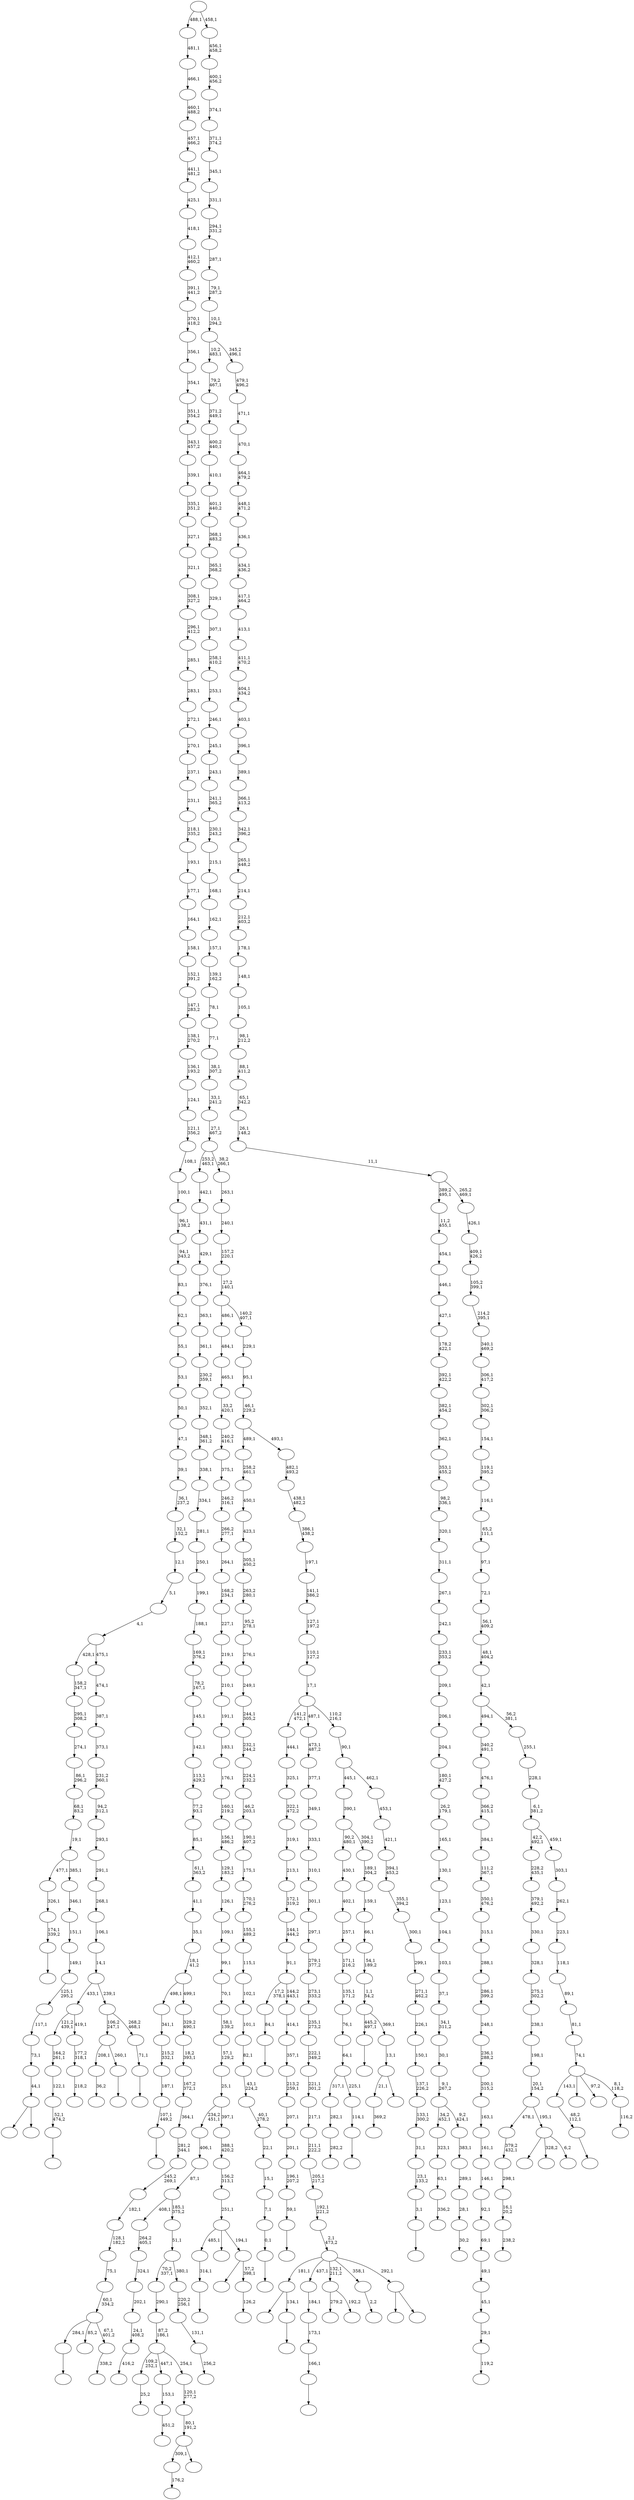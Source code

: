 digraph T {
	550 [label=""]
	549 [label=""]
	548 [label=""]
	547 [label=""]
	546 [label=""]
	545 [label=""]
	544 [label=""]
	543 [label=""]
	542 [label=""]
	541 [label=""]
	540 [label=""]
	539 [label=""]
	538 [label=""]
	537 [label=""]
	536 [label=""]
	535 [label=""]
	534 [label=""]
	533 [label=""]
	532 [label=""]
	531 [label=""]
	530 [label=""]
	529 [label=""]
	528 [label=""]
	527 [label=""]
	526 [label=""]
	525 [label=""]
	524 [label=""]
	523 [label=""]
	522 [label=""]
	521 [label=""]
	520 [label=""]
	519 [label=""]
	518 [label=""]
	517 [label=""]
	516 [label=""]
	515 [label=""]
	514 [label=""]
	513 [label=""]
	512 [label=""]
	511 [label=""]
	510 [label=""]
	509 [label=""]
	508 [label=""]
	507 [label=""]
	506 [label=""]
	505 [label=""]
	504 [label=""]
	503 [label=""]
	502 [label=""]
	501 [label=""]
	500 [label=""]
	499 [label=""]
	498 [label=""]
	497 [label=""]
	496 [label=""]
	495 [label=""]
	494 [label=""]
	493 [label=""]
	492 [label=""]
	491 [label=""]
	490 [label=""]
	489 [label=""]
	488 [label=""]
	487 [label=""]
	486 [label=""]
	485 [label=""]
	484 [label=""]
	483 [label=""]
	482 [label=""]
	481 [label=""]
	480 [label=""]
	479 [label=""]
	478 [label=""]
	477 [label=""]
	476 [label=""]
	475 [label=""]
	474 [label=""]
	473 [label=""]
	472 [label=""]
	471 [label=""]
	470 [label=""]
	469 [label=""]
	468 [label=""]
	467 [label=""]
	466 [label=""]
	465 [label=""]
	464 [label=""]
	463 [label=""]
	462 [label=""]
	461 [label=""]
	460 [label=""]
	459 [label=""]
	458 [label=""]
	457 [label=""]
	456 [label=""]
	455 [label=""]
	454 [label=""]
	453 [label=""]
	452 [label=""]
	451 [label=""]
	450 [label=""]
	449 [label=""]
	448 [label=""]
	447 [label=""]
	446 [label=""]
	445 [label=""]
	444 [label=""]
	443 [label=""]
	442 [label=""]
	441 [label=""]
	440 [label=""]
	439 [label=""]
	438 [label=""]
	437 [label=""]
	436 [label=""]
	435 [label=""]
	434 [label=""]
	433 [label=""]
	432 [label=""]
	431 [label=""]
	430 [label=""]
	429 [label=""]
	428 [label=""]
	427 [label=""]
	426 [label=""]
	425 [label=""]
	424 [label=""]
	423 [label=""]
	422 [label=""]
	421 [label=""]
	420 [label=""]
	419 [label=""]
	418 [label=""]
	417 [label=""]
	416 [label=""]
	415 [label=""]
	414 [label=""]
	413 [label=""]
	412 [label=""]
	411 [label=""]
	410 [label=""]
	409 [label=""]
	408 [label=""]
	407 [label=""]
	406 [label=""]
	405 [label=""]
	404 [label=""]
	403 [label=""]
	402 [label=""]
	401 [label=""]
	400 [label=""]
	399 [label=""]
	398 [label=""]
	397 [label=""]
	396 [label=""]
	395 [label=""]
	394 [label=""]
	393 [label=""]
	392 [label=""]
	391 [label=""]
	390 [label=""]
	389 [label=""]
	388 [label=""]
	387 [label=""]
	386 [label=""]
	385 [label=""]
	384 [label=""]
	383 [label=""]
	382 [label=""]
	381 [label=""]
	380 [label=""]
	379 [label=""]
	378 [label=""]
	377 [label=""]
	376 [label=""]
	375 [label=""]
	374 [label=""]
	373 [label=""]
	372 [label=""]
	371 [label=""]
	370 [label=""]
	369 [label=""]
	368 [label=""]
	367 [label=""]
	366 [label=""]
	365 [label=""]
	364 [label=""]
	363 [label=""]
	362 [label=""]
	361 [label=""]
	360 [label=""]
	359 [label=""]
	358 [label=""]
	357 [label=""]
	356 [label=""]
	355 [label=""]
	354 [label=""]
	353 [label=""]
	352 [label=""]
	351 [label=""]
	350 [label=""]
	349 [label=""]
	348 [label=""]
	347 [label=""]
	346 [label=""]
	345 [label=""]
	344 [label=""]
	343 [label=""]
	342 [label=""]
	341 [label=""]
	340 [label=""]
	339 [label=""]
	338 [label=""]
	337 [label=""]
	336 [label=""]
	335 [label=""]
	334 [label=""]
	333 [label=""]
	332 [label=""]
	331 [label=""]
	330 [label=""]
	329 [label=""]
	328 [label=""]
	327 [label=""]
	326 [label=""]
	325 [label=""]
	324 [label=""]
	323 [label=""]
	322 [label=""]
	321 [label=""]
	320 [label=""]
	319 [label=""]
	318 [label=""]
	317 [label=""]
	316 [label=""]
	315 [label=""]
	314 [label=""]
	313 [label=""]
	312 [label=""]
	311 [label=""]
	310 [label=""]
	309 [label=""]
	308 [label=""]
	307 [label=""]
	306 [label=""]
	305 [label=""]
	304 [label=""]
	303 [label=""]
	302 [label=""]
	301 [label=""]
	300 [label=""]
	299 [label=""]
	298 [label=""]
	297 [label=""]
	296 [label=""]
	295 [label=""]
	294 [label=""]
	293 [label=""]
	292 [label=""]
	291 [label=""]
	290 [label=""]
	289 [label=""]
	288 [label=""]
	287 [label=""]
	286 [label=""]
	285 [label=""]
	284 [label=""]
	283 [label=""]
	282 [label=""]
	281 [label=""]
	280 [label=""]
	279 [label=""]
	278 [label=""]
	277 [label=""]
	276 [label=""]
	275 [label=""]
	274 [label=""]
	273 [label=""]
	272 [label=""]
	271 [label=""]
	270 [label=""]
	269 [label=""]
	268 [label=""]
	267 [label=""]
	266 [label=""]
	265 [label=""]
	264 [label=""]
	263 [label=""]
	262 [label=""]
	261 [label=""]
	260 [label=""]
	259 [label=""]
	258 [label=""]
	257 [label=""]
	256 [label=""]
	255 [label=""]
	254 [label=""]
	253 [label=""]
	252 [label=""]
	251 [label=""]
	250 [label=""]
	249 [label=""]
	248 [label=""]
	247 [label=""]
	246 [label=""]
	245 [label=""]
	244 [label=""]
	243 [label=""]
	242 [label=""]
	241 [label=""]
	240 [label=""]
	239 [label=""]
	238 [label=""]
	237 [label=""]
	236 [label=""]
	235 [label=""]
	234 [label=""]
	233 [label=""]
	232 [label=""]
	231 [label=""]
	230 [label=""]
	229 [label=""]
	228 [label=""]
	227 [label=""]
	226 [label=""]
	225 [label=""]
	224 [label=""]
	223 [label=""]
	222 [label=""]
	221 [label=""]
	220 [label=""]
	219 [label=""]
	218 [label=""]
	217 [label=""]
	216 [label=""]
	215 [label=""]
	214 [label=""]
	213 [label=""]
	212 [label=""]
	211 [label=""]
	210 [label=""]
	209 [label=""]
	208 [label=""]
	207 [label=""]
	206 [label=""]
	205 [label=""]
	204 [label=""]
	203 [label=""]
	202 [label=""]
	201 [label=""]
	200 [label=""]
	199 [label=""]
	198 [label=""]
	197 [label=""]
	196 [label=""]
	195 [label=""]
	194 [label=""]
	193 [label=""]
	192 [label=""]
	191 [label=""]
	190 [label=""]
	189 [label=""]
	188 [label=""]
	187 [label=""]
	186 [label=""]
	185 [label=""]
	184 [label=""]
	183 [label=""]
	182 [label=""]
	181 [label=""]
	180 [label=""]
	179 [label=""]
	178 [label=""]
	177 [label=""]
	176 [label=""]
	175 [label=""]
	174 [label=""]
	173 [label=""]
	172 [label=""]
	171 [label=""]
	170 [label=""]
	169 [label=""]
	168 [label=""]
	167 [label=""]
	166 [label=""]
	165 [label=""]
	164 [label=""]
	163 [label=""]
	162 [label=""]
	161 [label=""]
	160 [label=""]
	159 [label=""]
	158 [label=""]
	157 [label=""]
	156 [label=""]
	155 [label=""]
	154 [label=""]
	153 [label=""]
	152 [label=""]
	151 [label=""]
	150 [label=""]
	149 [label=""]
	148 [label=""]
	147 [label=""]
	146 [label=""]
	145 [label=""]
	144 [label=""]
	143 [label=""]
	142 [label=""]
	141 [label=""]
	140 [label=""]
	139 [label=""]
	138 [label=""]
	137 [label=""]
	136 [label=""]
	135 [label=""]
	134 [label=""]
	133 [label=""]
	132 [label=""]
	131 [label=""]
	130 [label=""]
	129 [label=""]
	128 [label=""]
	127 [label=""]
	126 [label=""]
	125 [label=""]
	124 [label=""]
	123 [label=""]
	122 [label=""]
	121 [label=""]
	120 [label=""]
	119 [label=""]
	118 [label=""]
	117 [label=""]
	116 [label=""]
	115 [label=""]
	114 [label=""]
	113 [label=""]
	112 [label=""]
	111 [label=""]
	110 [label=""]
	109 [label=""]
	108 [label=""]
	107 [label=""]
	106 [label=""]
	105 [label=""]
	104 [label=""]
	103 [label=""]
	102 [label=""]
	101 [label=""]
	100 [label=""]
	99 [label=""]
	98 [label=""]
	97 [label=""]
	96 [label=""]
	95 [label=""]
	94 [label=""]
	93 [label=""]
	92 [label=""]
	91 [label=""]
	90 [label=""]
	89 [label=""]
	88 [label=""]
	87 [label=""]
	86 [label=""]
	85 [label=""]
	84 [label=""]
	83 [label=""]
	82 [label=""]
	81 [label=""]
	80 [label=""]
	79 [label=""]
	78 [label=""]
	77 [label=""]
	76 [label=""]
	75 [label=""]
	74 [label=""]
	73 [label=""]
	72 [label=""]
	71 [label=""]
	70 [label=""]
	69 [label=""]
	68 [label=""]
	67 [label=""]
	66 [label=""]
	65 [label=""]
	64 [label=""]
	63 [label=""]
	62 [label=""]
	61 [label=""]
	60 [label=""]
	59 [label=""]
	58 [label=""]
	57 [label=""]
	56 [label=""]
	55 [label=""]
	54 [label=""]
	53 [label=""]
	52 [label=""]
	51 [label=""]
	50 [label=""]
	49 [label=""]
	48 [label=""]
	47 [label=""]
	46 [label=""]
	45 [label=""]
	44 [label=""]
	43 [label=""]
	42 [label=""]
	41 [label=""]
	40 [label=""]
	39 [label=""]
	38 [label=""]
	37 [label=""]
	36 [label=""]
	35 [label=""]
	34 [label=""]
	33 [label=""]
	32 [label=""]
	31 [label=""]
	30 [label=""]
	29 [label=""]
	28 [label=""]
	27 [label=""]
	26 [label=""]
	25 [label=""]
	24 [label=""]
	23 [label=""]
	22 [label=""]
	21 [label=""]
	20 [label=""]
	19 [label=""]
	18 [label=""]
	17 [label=""]
	16 [label=""]
	15 [label=""]
	14 [label=""]
	13 [label=""]
	12 [label=""]
	11 [label=""]
	10 [label=""]
	9 [label=""]
	8 [label=""]
	7 [label=""]
	6 [label=""]
	5 [label=""]
	4 [label=""]
	3 [label=""]
	2 [label=""]
	1 [label=""]
	0 [label=""]
	548 -> 549 [label=""]
	547 -> 548 [label="314,1"]
	544 -> 545 [label="238,2"]
	543 -> 544 [label="16,1\n20,2"]
	542 -> 543 [label="298,1"]
	541 -> 542 [label="379,2\n432,1"]
	539 -> 540 [label=""]
	537 -> 538 [label=""]
	536 -> 537 [label="107,1\n449,2"]
	535 -> 536 [label="187,1"]
	534 -> 535 [label="215,2\n332,1"]
	533 -> 534 [label="341,1"]
	531 -> 532 [label=""]
	530 -> 531 [label="84,1"]
	528 -> 529 [label="25,2"]
	524 -> 525 [label=""]
	523 -> 524 [label="59,1"]
	522 -> 523 [label="196,1\n207,2"]
	521 -> 522 [label="201,1"]
	520 -> 521 [label="207,1"]
	519 -> 520 [label="213,2\n259,1"]
	518 -> 519 [label="357,1"]
	517 -> 518 [label="414,1"]
	516 -> 530 [label="17,2\n378,1"]
	516 -> 517 [label="144,2\n443,1"]
	515 -> 516 [label="91,1"]
	514 -> 515 [label="144,1\n444,2"]
	513 -> 514 [label="172,1\n319,2"]
	512 -> 513 [label="213,1"]
	511 -> 512 [label="319,1"]
	510 -> 511 [label="322,1\n472,2"]
	509 -> 510 [label="325,1"]
	508 -> 509 [label="444,1"]
	506 -> 507 [label=""]
	505 -> 506 [label="52,1\n474,2"]
	504 -> 505 [label="122,1"]
	503 -> 504 [label="164,2\n261,1"]
	500 -> 501 [label=""]
	499 -> 500 [label="174,1\n339,2"]
	498 -> 499 [label="326,1"]
	495 -> 496 [label="369,2"]
	493 -> 494 [label="282,2"]
	492 -> 493 [label="282,1"]
	490 -> 491 [label=""]
	489 -> 490 [label="48,2\n112,1"]
	487 -> 488 [label=""]
	486 -> 497 [label=""]
	486 -> 487 [label="134,1"]
	484 -> 485 [label="119,2"]
	483 -> 484 [label="29,1"]
	482 -> 483 [label="45,1"]
	481 -> 482 [label="49,1"]
	480 -> 481 [label="69,1"]
	479 -> 480 [label="92,1"]
	478 -> 479 [label="146,1"]
	477 -> 478 [label="161,1"]
	476 -> 477 [label="163,1"]
	475 -> 476 [label="200,1\n315,2"]
	474 -> 475 [label="236,1\n288,2"]
	473 -> 474 [label="248,1"]
	472 -> 473 [label="286,1\n399,2"]
	471 -> 472 [label="288,1"]
	470 -> 471 [label="315,1"]
	469 -> 470 [label="350,1\n476,2"]
	468 -> 469 [label="111,2\n367,1"]
	467 -> 468 [label="384,1"]
	466 -> 467 [label="366,2\n415,1"]
	465 -> 466 [label="476,1"]
	464 -> 465 [label="340,2\n491,1"]
	462 -> 463 [label="36,2"]
	460 -> 461 [label="338,2"]
	459 -> 539 [label="284,1"]
	459 -> 526 [label="85,2"]
	459 -> 460 [label="67,1\n401,2"]
	458 -> 459 [label="60,1\n334,2"]
	457 -> 458 [label="75,1"]
	456 -> 457 [label="128,1\n182,2"]
	455 -> 456 [label="182,1"]
	454 -> 455 [label="245,2\n269,1"]
	453 -> 454 [label="281,2\n344,1"]
	452 -> 453 [label="364,1"]
	451 -> 452 [label="167,2\n372,1"]
	450 -> 451 [label="18,2\n393,1"]
	449 -> 450 [label="329,2\n490,1"]
	448 -> 533 [label="498,1"]
	448 -> 449 [label="499,1"]
	447 -> 448 [label="18,1\n41,2"]
	446 -> 447 [label="35,1"]
	445 -> 446 [label="41,1"]
	444 -> 445 [label="61,1\n363,2"]
	443 -> 444 [label="85,1"]
	442 -> 443 [label="77,2\n93,1"]
	441 -> 442 [label="113,1\n429,2"]
	440 -> 441 [label="142,1"]
	439 -> 440 [label="145,1"]
	438 -> 439 [label="78,2\n167,1"]
	437 -> 438 [label="169,1\n376,2"]
	436 -> 437 [label="188,1"]
	435 -> 436 [label="199,1"]
	434 -> 435 [label="250,1"]
	433 -> 434 [label="281,1"]
	432 -> 433 [label="334,1"]
	431 -> 432 [label="338,1"]
	430 -> 431 [label="348,1\n361,2"]
	429 -> 430 [label="352,1"]
	428 -> 429 [label="230,2\n359,1"]
	427 -> 428 [label="361,1"]
	426 -> 427 [label="363,1"]
	425 -> 426 [label="376,1"]
	424 -> 425 [label="429,1"]
	423 -> 424 [label="431,1"]
	422 -> 423 [label="442,1"]
	420 -> 421 [label="218,2"]
	419 -> 420 [label="177,2\n318,1"]
	418 -> 503 [label="121,2\n439,1"]
	418 -> 419 [label="419,1"]
	415 -> 416 [label=""]
	414 -> 415 [label="0,1"]
	413 -> 414 [label="7,1"]
	412 -> 413 [label="15,1"]
	411 -> 412 [label="22,1"]
	410 -> 411 [label="40,1\n278,2"]
	409 -> 410 [label="43,1\n224,2"]
	408 -> 409 [label="82,1"]
	407 -> 408 [label="101,1"]
	406 -> 407 [label="102,1"]
	405 -> 406 [label="115,1"]
	404 -> 405 [label="155,1\n489,2"]
	403 -> 404 [label="170,1\n276,2"]
	402 -> 403 [label="175,1"]
	401 -> 402 [label="190,1\n407,2"]
	400 -> 401 [label="46,2\n203,1"]
	399 -> 400 [label="224,1\n232,2"]
	398 -> 399 [label="232,1\n244,2"]
	397 -> 398 [label="244,1\n305,2"]
	396 -> 397 [label="249,1"]
	395 -> 396 [label="276,1"]
	394 -> 395 [label="95,2\n278,1"]
	393 -> 394 [label="263,2\n280,1"]
	392 -> 393 [label="305,1\n450,2"]
	391 -> 392 [label="423,1"]
	390 -> 391 [label="450,1"]
	389 -> 390 [label="258,2\n461,1"]
	386 -> 387 [label="336,2"]
	385 -> 386 [label="63,1"]
	384 -> 385 [label="323,1"]
	381 -> 546 [label=""]
	381 -> 382 [label=""]
	380 -> 381 [label="44,1"]
	379 -> 380 [label="73,1"]
	378 -> 379 [label="117,1"]
	377 -> 378 [label="125,1\n295,2"]
	376 -> 377 [label="149,1"]
	375 -> 376 [label="151,1"]
	374 -> 375 [label="346,1"]
	373 -> 498 [label="477,1"]
	373 -> 374 [label="385,1"]
	372 -> 373 [label="19,1"]
	371 -> 372 [label="68,1\n83,2"]
	370 -> 371 [label="86,1\n296,2"]
	369 -> 370 [label="274,1"]
	368 -> 369 [label="295,1\n308,2"]
	367 -> 368 [label="158,2\n347,1"]
	365 -> 366 [label=""]
	364 -> 365 [label="166,1"]
	363 -> 364 [label="173,1"]
	362 -> 363 [label="184,1"]
	360 -> 361 [label=""]
	359 -> 360 [label="114,1"]
	358 -> 492 [label="317,1"]
	358 -> 359 [label="225,1"]
	357 -> 358 [label="64,1"]
	356 -> 357 [label="76,1"]
	355 -> 356 [label="135,1\n171,2"]
	354 -> 355 [label="171,1\n216,2"]
	353 -> 354 [label="257,1"]
	352 -> 353 [label="402,1"]
	351 -> 352 [label="430,1"]
	349 -> 350 [label="176,2"]
	347 -> 348 [label=""]
	345 -> 346 [label="416,2"]
	344 -> 345 [label="24,1\n408,2"]
	343 -> 344 [label="202,1"]
	342 -> 343 [label="324,1"]
	341 -> 342 [label="264,2\n405,1"]
	339 -> 340 [label="451,2"]
	338 -> 339 [label="153,1"]
	336 -> 550 [label=""]
	336 -> 502 [label="328,2"]
	336 -> 337 [label="6,2"]
	335 -> 541 [label="478,1"]
	335 -> 336 [label="195,1"]
	334 -> 335 [label="20,1\n154,2"]
	333 -> 334 [label="198,1"]
	332 -> 333 [label="238,1"]
	331 -> 332 [label="275,1\n302,2"]
	330 -> 331 [label="328,1"]
	329 -> 330 [label="330,1"]
	328 -> 329 [label="379,1\n492,2"]
	327 -> 328 [label="228,2\n435,1"]
	325 -> 527 [label="279,2"]
	325 -> 326 [label="192,2"]
	323 -> 324 [label="2,2"]
	320 -> 417 [label=""]
	320 -> 321 [label=""]
	319 -> 486 [label="181,1"]
	319 -> 362 [label="437,1"]
	319 -> 325 [label="132,1\n211,2"]
	319 -> 323 [label="358,1"]
	319 -> 320 [label="292,1"]
	318 -> 319 [label="2,1\n473,2"]
	317 -> 318 [label="192,1\n221,2"]
	316 -> 317 [label="205,1\n217,2"]
	315 -> 316 [label="211,1\n222,2"]
	314 -> 315 [label="217,1"]
	313 -> 314 [label="221,1\n301,2"]
	312 -> 313 [label="222,1\n349,2"]
	311 -> 312 [label="235,1\n273,2"]
	310 -> 311 [label="273,1\n333,2"]
	309 -> 310 [label="279,1\n377,2"]
	308 -> 309 [label="297,1"]
	307 -> 308 [label="301,1"]
	306 -> 307 [label="310,1"]
	305 -> 306 [label="333,1"]
	304 -> 305 [label="349,1"]
	303 -> 304 [label="377,1"]
	302 -> 303 [label="473,1\n487,2"]
	300 -> 301 [label=""]
	299 -> 462 [label="208,1"]
	299 -> 300 [label="260,1"]
	297 -> 298 [label="30,2"]
	296 -> 297 [label="28,1"]
	295 -> 296 [label="289,1"]
	294 -> 295 [label="383,1"]
	293 -> 384 [label="34,2\n452,1"]
	293 -> 294 [label="9,2\n424,1"]
	292 -> 293 [label="9,1\n267,2"]
	291 -> 292 [label="30,1"]
	290 -> 291 [label="34,1\n311,2"]
	289 -> 290 [label="37,1"]
	288 -> 289 [label="103,1"]
	287 -> 288 [label="104,1"]
	286 -> 287 [label="123,1"]
	285 -> 286 [label="130,1"]
	284 -> 285 [label="165,1"]
	283 -> 284 [label="26,2\n179,1"]
	282 -> 283 [label="180,1\n427,2"]
	281 -> 282 [label="204,1"]
	280 -> 281 [label="206,1"]
	279 -> 280 [label="209,1"]
	278 -> 279 [label="233,1\n353,2"]
	277 -> 278 [label="242,1"]
	276 -> 277 [label="267,1"]
	275 -> 276 [label="311,1"]
	274 -> 275 [label="320,1"]
	273 -> 274 [label="98,2\n336,1"]
	272 -> 273 [label="353,1\n455,2"]
	271 -> 272 [label="362,1"]
	270 -> 271 [label="382,1\n454,2"]
	269 -> 270 [label="392,1\n422,2"]
	268 -> 269 [label="178,2\n422,1"]
	267 -> 268 [label="427,1"]
	266 -> 267 [label="446,1"]
	265 -> 266 [label="454,1"]
	264 -> 265 [label="11,2\n455,1"]
	261 -> 495 [label="21,1"]
	261 -> 262 [label=""]
	260 -> 261 [label="13,1"]
	259 -> 347 [label="445,2\n497,1"]
	259 -> 260 [label="369,1"]
	258 -> 259 [label="1,1\n54,2"]
	257 -> 258 [label="54,1\n189,2"]
	256 -> 257 [label="66,1"]
	255 -> 256 [label="159,1"]
	254 -> 255 [label="189,1\n304,2"]
	253 -> 351 [label="90,2\n480,1"]
	253 -> 254 [label="304,1\n390,2"]
	252 -> 253 [label="390,1"]
	250 -> 349 [label="309,1"]
	250 -> 251 [label=""]
	249 -> 250 [label="80,1\n191,2"]
	248 -> 249 [label="120,1\n277,2"]
	247 -> 528 [label="109,2\n252,1"]
	247 -> 338 [label="447,1"]
	247 -> 248 [label="254,1"]
	246 -> 247 [label="87,2\n186,1"]
	245 -> 246 [label="290,1"]
	243 -> 244 [label="256,2"]
	242 -> 243 [label="131,1"]
	241 -> 242 [label="220,2\n256,1"]
	240 -> 245 [label="70,2\n337,1"]
	240 -> 241 [label="380,1"]
	239 -> 240 [label="51,1"]
	238 -> 341 [label="408,1"]
	238 -> 239 [label="185,1\n375,2"]
	237 -> 238 [label="87,1"]
	236 -> 237 [label="406,1"]
	234 -> 235 [label="126,2"]
	233 -> 388 [label=""]
	233 -> 234 [label="57,2\n398,1"]
	232 -> 547 [label="485,1"]
	232 -> 322 [label=""]
	232 -> 233 [label="194,1"]
	231 -> 232 [label="251,1"]
	230 -> 231 [label="156,2\n313,1"]
	229 -> 230 [label="388,1\n420,2"]
	228 -> 236 [label="234,2\n451,1"]
	228 -> 229 [label="397,1"]
	227 -> 228 [label="25,1"]
	226 -> 227 [label="57,1\n129,2"]
	225 -> 226 [label="58,1\n139,2"]
	224 -> 225 [label="70,1"]
	223 -> 224 [label="99,1"]
	222 -> 223 [label="109,1"]
	221 -> 222 [label="126,1"]
	220 -> 221 [label="129,1\n183,2"]
	219 -> 220 [label="156,1\n486,2"]
	218 -> 219 [label="160,1\n219,2"]
	217 -> 218 [label="176,1"]
	216 -> 217 [label="183,1"]
	215 -> 216 [label="191,1"]
	214 -> 215 [label="210,1"]
	213 -> 214 [label="219,1"]
	212 -> 213 [label="227,1"]
	211 -> 212 [label="168,2\n234,1"]
	210 -> 211 [label="264,1"]
	209 -> 210 [label="266,2\n277,1"]
	208 -> 209 [label="246,2\n316,1"]
	207 -> 208 [label="375,1"]
	206 -> 207 [label="240,2\n416,1"]
	205 -> 206 [label="33,2\n420,1"]
	204 -> 205 [label="465,1"]
	203 -> 204 [label="484,1"]
	201 -> 202 [label=""]
	200 -> 201 [label="3,1"]
	199 -> 200 [label="23,1\n133,2"]
	198 -> 199 [label="31,1"]
	197 -> 198 [label="133,1\n300,2"]
	196 -> 197 [label="137,1\n226,2"]
	195 -> 196 [label="150,1"]
	194 -> 195 [label="226,1"]
	193 -> 194 [label="271,1\n462,2"]
	192 -> 193 [label="299,1"]
	191 -> 192 [label="300,1"]
	190 -> 191 [label="355,1\n394,2"]
	189 -> 190 [label="394,1\n453,2"]
	188 -> 189 [label="421,1"]
	187 -> 188 [label="453,1"]
	186 -> 252 [label="445,1"]
	186 -> 187 [label="462,1"]
	185 -> 186 [label="90,1"]
	184 -> 508 [label="141,2\n472,1"]
	184 -> 302 [label="487,1"]
	184 -> 185 [label="110,2\n216,1"]
	183 -> 184 [label="17,1"]
	182 -> 183 [label="110,1\n127,2"]
	181 -> 182 [label="127,1\n197,2"]
	180 -> 181 [label="141,1\n386,2"]
	179 -> 180 [label="197,1"]
	178 -> 179 [label="386,1\n438,2"]
	177 -> 178 [label="438,1\n482,2"]
	176 -> 177 [label="482,1\n493,2"]
	175 -> 389 [label="489,1"]
	175 -> 176 [label="493,1"]
	174 -> 175 [label="46,1\n229,2"]
	173 -> 174 [label="95,1"]
	172 -> 173 [label="229,1"]
	171 -> 203 [label="486,1"]
	171 -> 172 [label="140,2\n407,1"]
	170 -> 171 [label="27,2\n140,1"]
	169 -> 170 [label="157,2\n220,1"]
	168 -> 169 [label="240,1"]
	167 -> 168 [label="263,1"]
	166 -> 422 [label="253,2\n463,1"]
	166 -> 167 [label="38,2\n266,1"]
	165 -> 166 [label="27,1\n467,2"]
	164 -> 165 [label="33,1\n241,2"]
	163 -> 164 [label="38,1\n307,2"]
	162 -> 163 [label="77,1"]
	161 -> 162 [label="78,1"]
	160 -> 161 [label="139,1\n162,2"]
	159 -> 160 [label="157,1"]
	158 -> 159 [label="162,1"]
	157 -> 158 [label="168,1"]
	156 -> 157 [label="215,1"]
	155 -> 156 [label="230,1\n243,2"]
	154 -> 155 [label="241,1\n365,2"]
	153 -> 154 [label="243,1"]
	152 -> 153 [label="245,1"]
	151 -> 152 [label="246,1"]
	150 -> 151 [label="253,1"]
	149 -> 150 [label="258,1\n410,2"]
	148 -> 149 [label="307,1"]
	147 -> 148 [label="329,1"]
	146 -> 147 [label="365,1\n368,2"]
	145 -> 146 [label="368,1\n483,2"]
	144 -> 145 [label="401,1\n440,2"]
	143 -> 144 [label="410,1"]
	142 -> 143 [label="400,2\n440,1"]
	141 -> 142 [label="371,2\n449,1"]
	140 -> 141 [label="79,2\n467,1"]
	138 -> 139 [label=""]
	137 -> 138 [label="71,1"]
	136 -> 299 [label="106,2\n247,1"]
	136 -> 137 [label="268,2\n468,1"]
	135 -> 418 [label="433,1"]
	135 -> 136 [label="239,1"]
	134 -> 135 [label="14,1"]
	133 -> 134 [label="106,1"]
	132 -> 133 [label="268,1"]
	131 -> 132 [label="291,1"]
	130 -> 131 [label="293,1"]
	129 -> 130 [label="94,2\n312,1"]
	128 -> 129 [label="231,2\n360,1"]
	127 -> 128 [label="373,1"]
	126 -> 127 [label="387,1"]
	125 -> 126 [label="474,1"]
	124 -> 367 [label="428,1"]
	124 -> 125 [label="475,1"]
	123 -> 124 [label="4,1"]
	122 -> 123 [label="5,1"]
	121 -> 122 [label="12,1"]
	120 -> 121 [label="32,1\n152,2"]
	119 -> 120 [label="36,1\n237,2"]
	118 -> 119 [label="39,1"]
	117 -> 118 [label="47,1"]
	116 -> 117 [label="50,1"]
	115 -> 116 [label="53,1"]
	114 -> 115 [label="55,1"]
	113 -> 114 [label="62,1"]
	112 -> 113 [label="83,1"]
	111 -> 112 [label="94,1\n343,2"]
	110 -> 111 [label="96,1\n138,2"]
	109 -> 110 [label="100,1"]
	108 -> 109 [label="108,1"]
	107 -> 108 [label="121,1\n356,2"]
	106 -> 107 [label="124,1"]
	105 -> 106 [label="136,1\n193,2"]
	104 -> 105 [label="138,1\n270,2"]
	103 -> 104 [label="147,1\n283,2"]
	102 -> 103 [label="152,1\n391,2"]
	101 -> 102 [label="158,1"]
	100 -> 101 [label="164,1"]
	99 -> 100 [label="177,1"]
	98 -> 99 [label="193,1"]
	97 -> 98 [label="218,1\n335,2"]
	96 -> 97 [label="231,1"]
	95 -> 96 [label="237,1"]
	94 -> 95 [label="270,1"]
	93 -> 94 [label="272,1"]
	92 -> 93 [label="283,1"]
	91 -> 92 [label="285,1"]
	90 -> 91 [label="296,1\n412,2"]
	89 -> 90 [label="308,1\n327,2"]
	88 -> 89 [label="321,1"]
	87 -> 88 [label="327,1"]
	86 -> 87 [label="335,1\n351,2"]
	85 -> 86 [label="339,1"]
	84 -> 85 [label="343,1\n457,2"]
	83 -> 84 [label="351,1\n354,2"]
	82 -> 83 [label="354,1"]
	81 -> 82 [label="356,1"]
	80 -> 81 [label="370,1\n418,2"]
	79 -> 80 [label="391,1\n441,2"]
	78 -> 79 [label="412,1\n460,2"]
	77 -> 78 [label="418,1"]
	76 -> 77 [label="425,1"]
	75 -> 76 [label="441,1\n481,2"]
	74 -> 75 [label="457,1\n466,2"]
	73 -> 74 [label="460,1\n488,2"]
	72 -> 73 [label="466,1"]
	71 -> 72 [label="481,1"]
	69 -> 70 [label="116,2"]
	68 -> 489 [label="143,1"]
	68 -> 383 [label=""]
	68 -> 263 [label="97,2"]
	68 -> 69 [label="8,1\n118,2"]
	67 -> 68 [label="74,1"]
	66 -> 67 [label="81,1"]
	65 -> 66 [label="89,1"]
	64 -> 65 [label="118,1"]
	63 -> 64 [label="223,1"]
	62 -> 63 [label="262,1"]
	61 -> 62 [label="303,1"]
	60 -> 327 [label="42,2\n492,1"]
	60 -> 61 [label="459,1"]
	59 -> 60 [label="6,1\n381,2"]
	58 -> 59 [label="228,1"]
	57 -> 58 [label="255,1"]
	56 -> 464 [label="494,1"]
	56 -> 57 [label="56,2\n381,1"]
	55 -> 56 [label="42,1"]
	54 -> 55 [label="48,1\n404,2"]
	53 -> 54 [label="56,1\n409,2"]
	52 -> 53 [label="72,1"]
	51 -> 52 [label="97,1"]
	50 -> 51 [label="65,2\n111,1"]
	49 -> 50 [label="116,1"]
	48 -> 49 [label="119,1\n395,2"]
	47 -> 48 [label="154,1"]
	46 -> 47 [label="302,1\n306,2"]
	45 -> 46 [label="306,1\n417,2"]
	44 -> 45 [label="340,1\n469,2"]
	43 -> 44 [label="214,2\n395,1"]
	42 -> 43 [label="105,2\n399,1"]
	41 -> 42 [label="409,1\n426,2"]
	40 -> 41 [label="426,1"]
	39 -> 264 [label="389,2\n495,1"]
	39 -> 40 [label="265,2\n469,1"]
	38 -> 39 [label="11,1"]
	37 -> 38 [label="26,1\n148,2"]
	36 -> 37 [label="65,1\n342,2"]
	35 -> 36 [label="88,1\n411,2"]
	34 -> 35 [label="98,1\n212,2"]
	33 -> 34 [label="105,1"]
	32 -> 33 [label="148,1"]
	31 -> 32 [label="178,1"]
	30 -> 31 [label="212,1\n403,2"]
	29 -> 30 [label="214,1"]
	28 -> 29 [label="265,1\n448,2"]
	27 -> 28 [label="342,1\n396,2"]
	26 -> 27 [label="366,1\n413,2"]
	25 -> 26 [label="389,1"]
	24 -> 25 [label="396,1"]
	23 -> 24 [label="403,1"]
	22 -> 23 [label="404,1\n434,2"]
	21 -> 22 [label="411,1\n470,2"]
	20 -> 21 [label="413,1"]
	19 -> 20 [label="417,1\n464,2"]
	18 -> 19 [label="434,1\n436,2"]
	17 -> 18 [label="436,1"]
	16 -> 17 [label="448,1\n471,2"]
	15 -> 16 [label="464,1\n479,2"]
	14 -> 15 [label="470,1"]
	13 -> 14 [label="471,1"]
	12 -> 13 [label="479,1\n496,2"]
	11 -> 140 [label="10,2\n483,1"]
	11 -> 12 [label="345,2\n496,1"]
	10 -> 11 [label="10,1\n294,2"]
	9 -> 10 [label="79,1\n287,2"]
	8 -> 9 [label="287,1"]
	7 -> 8 [label="294,1\n331,2"]
	6 -> 7 [label="331,1"]
	5 -> 6 [label="345,1"]
	4 -> 5 [label="371,1\n374,2"]
	3 -> 4 [label="374,1"]
	2 -> 3 [label="400,1\n456,2"]
	1 -> 2 [label="456,1\n458,2"]
	0 -> 71 [label="488,1"]
	0 -> 1 [label="458,1"]
}
